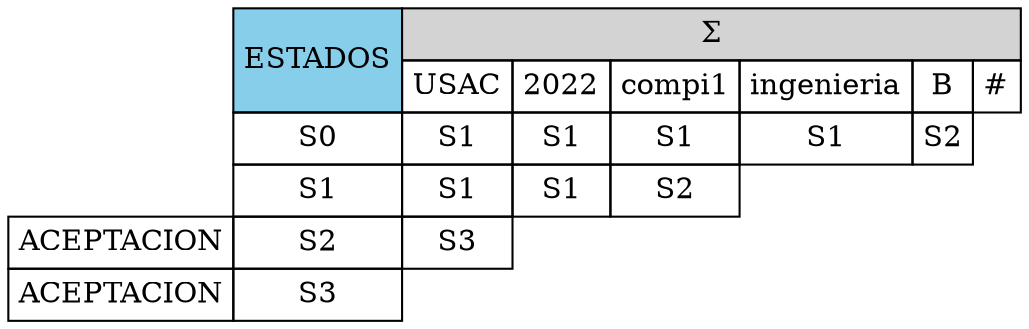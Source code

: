 digraph html { 
abc [shape=none, margin=0, label=< 
<TABLE BORDER="0" CELLBORDER="1" CELLSPACING="0" CELLPADDING="4">
<TR>
<TD BORDER="0"></TD>
<TD COLSPAN = "1" ROWSPAN = "2" BGCOLOR="skyblue">ESTADOS</TD>
<TD COLSPAN="1000" BGCOLOR="lightgrey">Σ</TD>
</TR>
<TR>
<TD BORDER="0"></TD>
<TD>USAC</TD>
<TD>2022</TD>
<TD>compi1</TD>
<TD>ingenieria</TD>
<TD>B</TD>
<TD>#</TD>
</TR>
<TR>
<TD BORDER = "0"></TD>
<TD>S0</TD>
<TD>S1</TD>
<TD>S1</TD>
<TD>S1</TD>
<TD>S1</TD>
<TD>S2</TD>
</TR>
<TR>
<TD BORDER = "0"></TD>
<TD>S1</TD>
<TD>S1</TD>
<TD>S1</TD>
<TD>S2</TD>
</TR>
<TR>
<TD>ACEPTACION</TD>
<TD>S2</TD>
<TD>S3</TD>
</TR>
<TR>
<TD>ACEPTACION</TD>
<TD>S3</TD>
</TR>
    </TABLE>>];
}
